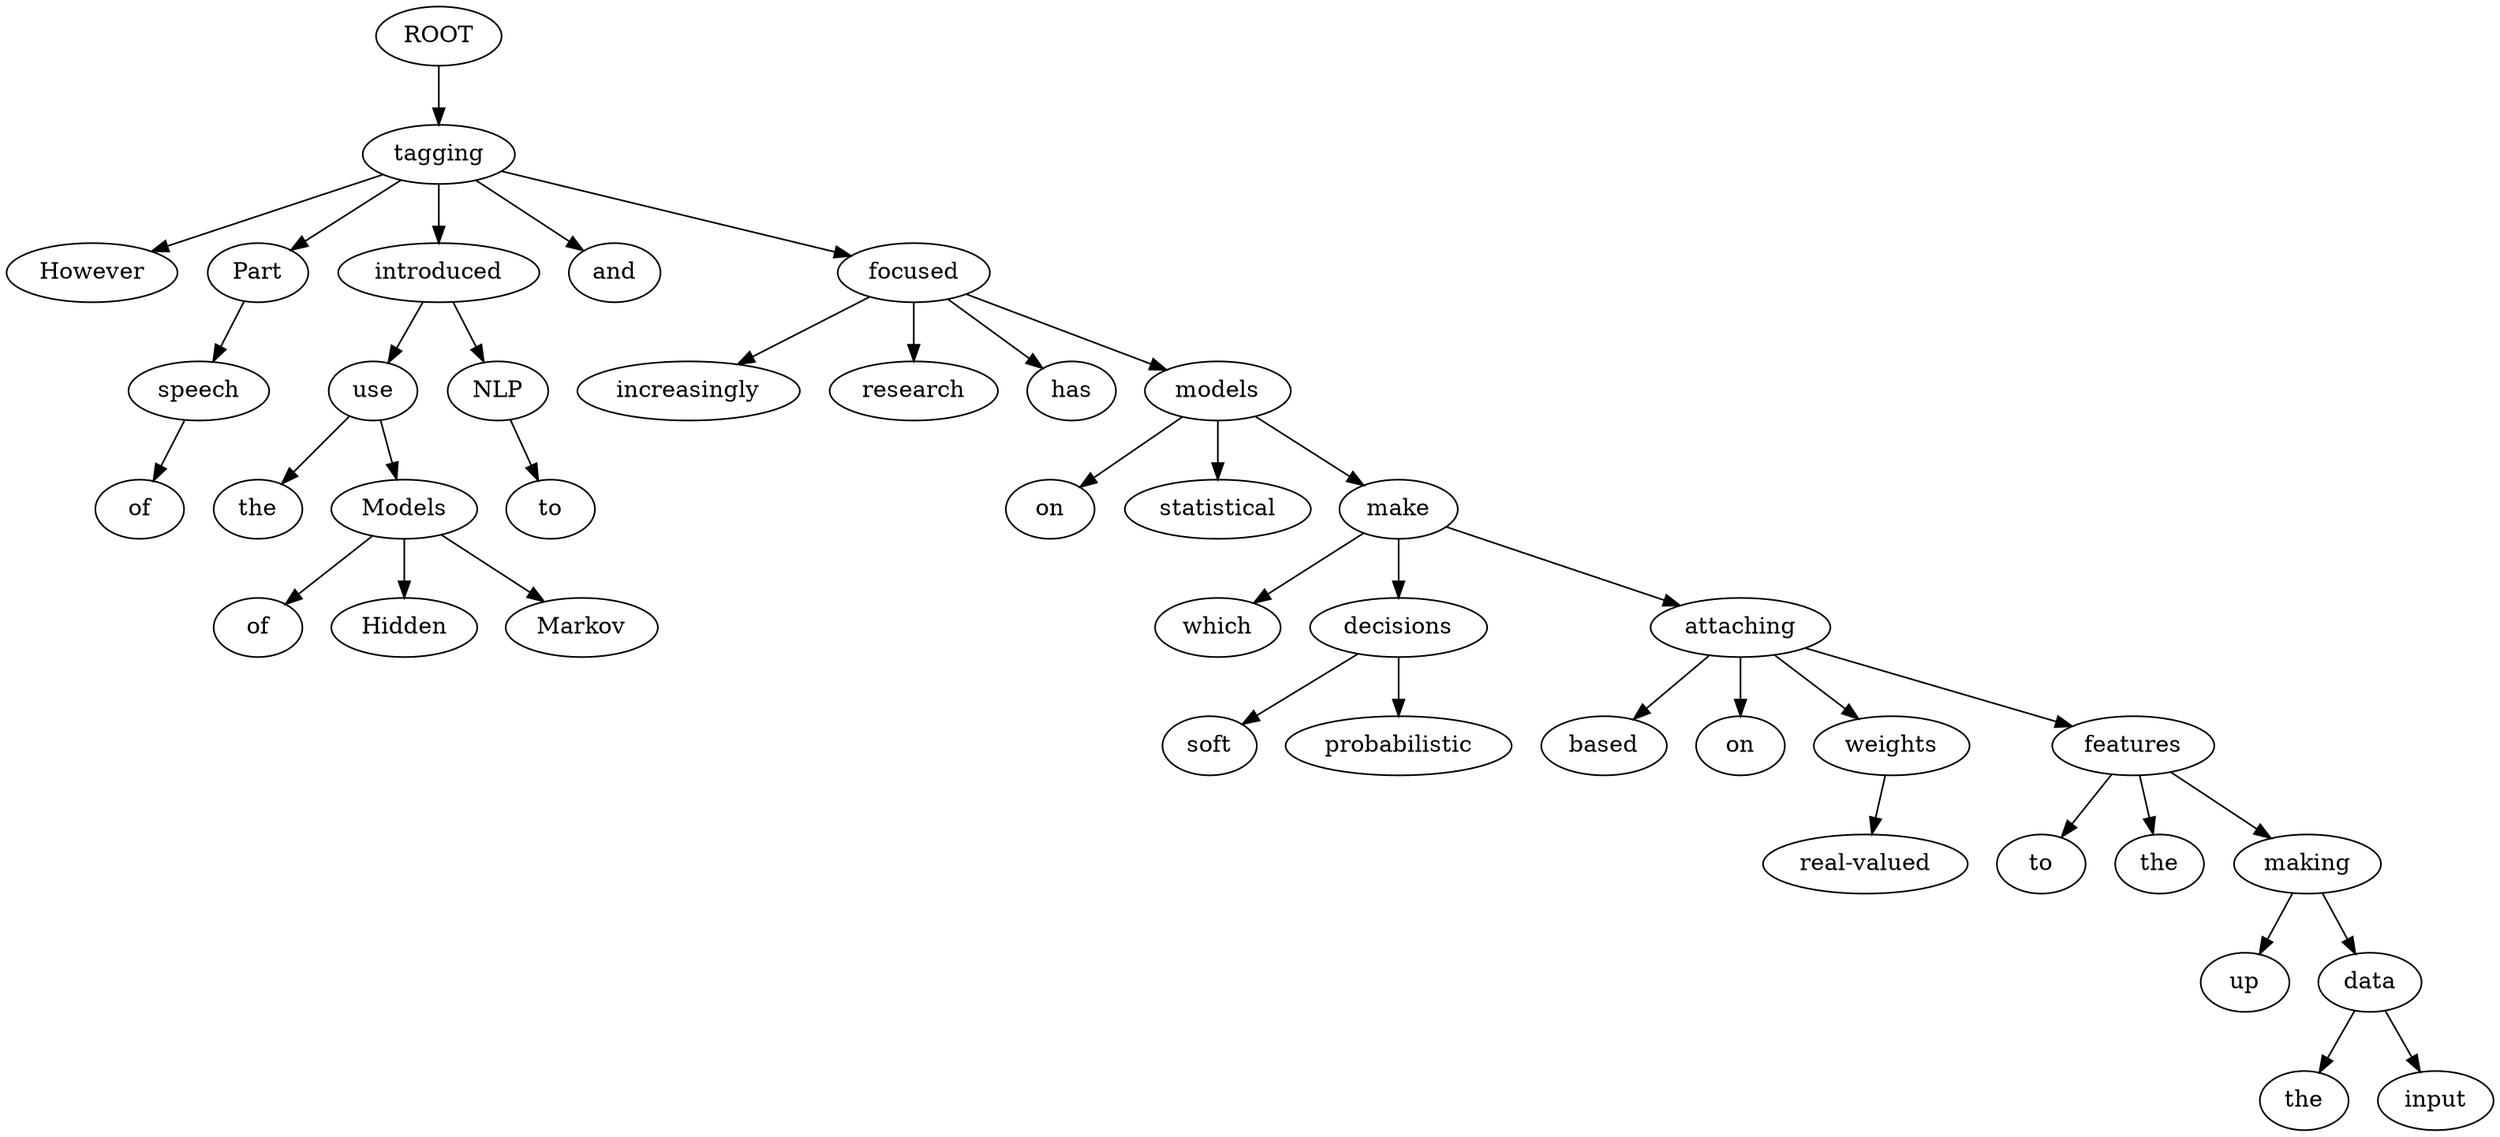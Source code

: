 digraph graph20 {
	node0 [label="ROOT"];
	node1 [label="However"];
	node3 [label="Part"];
	node4 [label="of"];
	node5 [label="speech"];
	node6 [label="tagging"];
	node7 [label="introduced"];
	node8 [label="the"];
	node9 [label="use"];
	node10 [label="of"];
	node11 [label="Hidden"];
	node12 [label="Markov"];
	node13 [label="Models"];
	node14 [label="to"];
	node15 [label="NLP"];
	node17 [label="and"];
	node18 [label="increasingly"];
	node20 [label="research"];
	node21 [label="has"];
	node22 [label="focused"];
	node23 [label="on"];
	node24 [label="statistical"];
	node25 [label="models"];
	node27 [label="which"];
	node28 [label="make"];
	node29 [label="soft"];
	node31 [label="probabilistic"];
	node32 [label="decisions"];
	node33 [label="based"];
	node34 [label="on"];
	node35 [label="attaching"];
	node36 [label="real-valued"];
	node37 [label="weights"];
	node38 [label="to"];
	node39 [label="the"];
	node40 [label="features"];
	node41 [label="making"];
	node42 [label="up"];
	node43 [label="the"];
	node44 [label="input"];
	node45 [label="data"];
	node0 -> node6;
	node6 -> node1;
	node6 -> node3;
	node5 -> node4;
	node3 -> node5;
	node6 -> node7;
	node9 -> node8;
	node7 -> node9;
	node13 -> node10;
	node13 -> node11;
	node13 -> node12;
	node9 -> node13;
	node15 -> node14;
	node7 -> node15;
	node6 -> node17;
	node22 -> node18;
	node22 -> node20;
	node22 -> node21;
	node6 -> node22;
	node25 -> node23;
	node25 -> node24;
	node22 -> node25;
	node28 -> node27;
	node25 -> node28;
	node32 -> node29;
	node32 -> node31;
	node28 -> node32;
	node35 -> node33;
	node35 -> node34;
	node28 -> node35;
	node37 -> node36;
	node35 -> node37;
	node40 -> node38;
	node40 -> node39;
	node35 -> node40;
	node40 -> node41;
	node41 -> node42;
	node45 -> node43;
	node45 -> node44;
	node41 -> node45;
}
